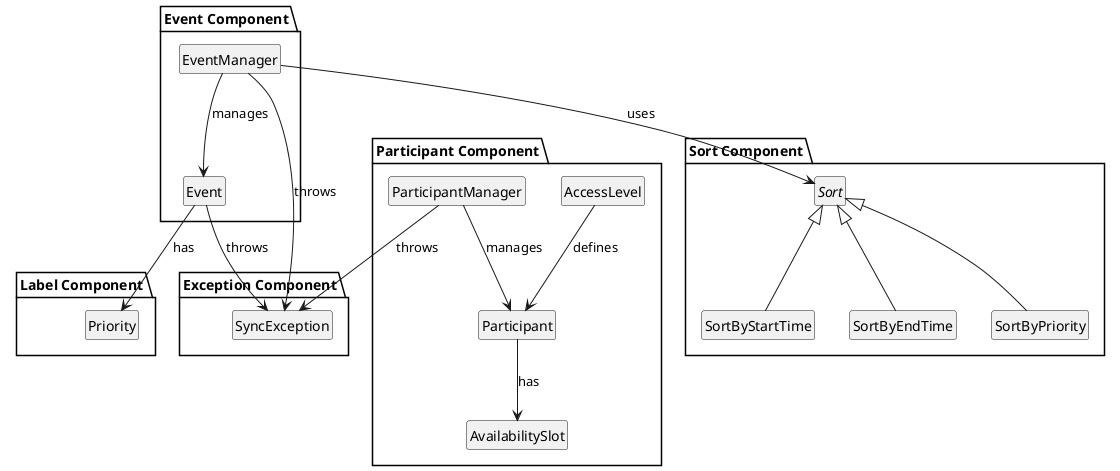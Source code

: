 @startuml
skinparam style strictuml
skinparam classAttributeIconSize 0
hide members

package "Event Component" {
    class Event
    class EventManager
    EventManager --> Event : manages
}

package "Participant Component" {
    class Participant
    class ParticipantManager
    class AvailabilitySlot
    enum AccessLevel

    ParticipantManager --> Participant : manages
    Participant --> AvailabilitySlot : has
    AccessLevel --> Participant : defines
}

package "Label Component" {
    class Priority
    Event --> Priority : has
}

package "Sort Component" {
    abstract class Sort
    class SortByStartTime
    class SortByEndTime
    class SortByPriority

    EventManager --> Sort : uses
    Sort <|-- SortByStartTime
    Sort <|-- SortByEndTime
    Sort <|-- SortByPriority
}

package "Exception Component" {
    class SyncException
    EventManager --> SyncException : throws
    ParticipantManager --> SyncException : throws
    Event --> SyncException : throws
}
@enduml
